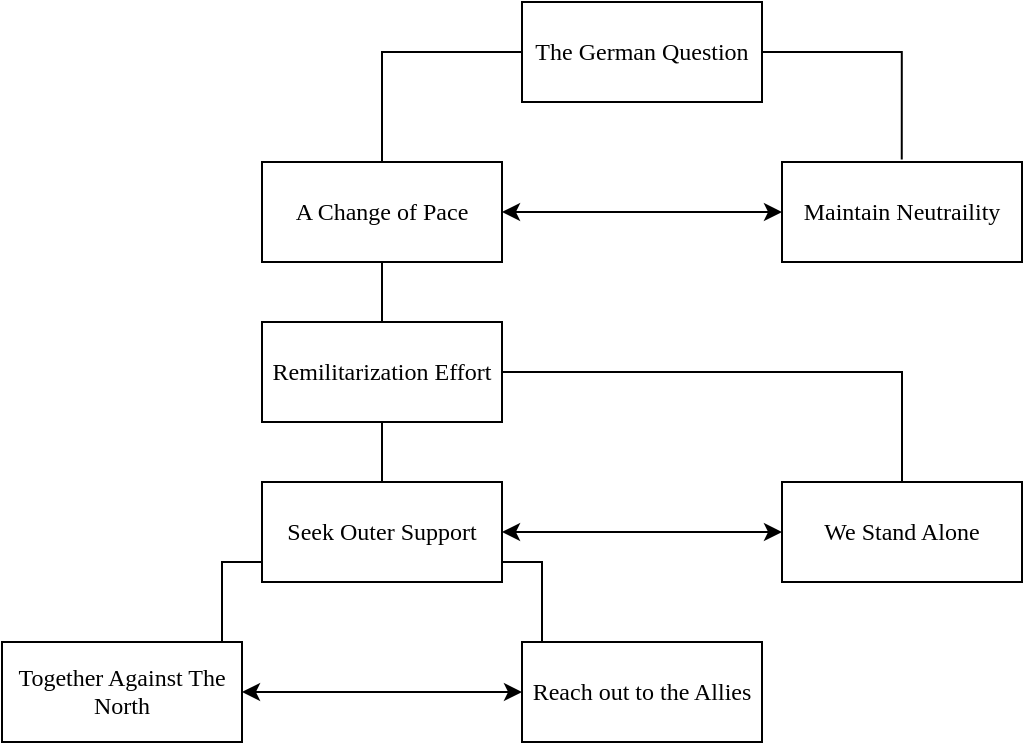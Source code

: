 <mxfile>
    <diagram id="vjWazBJtSivHUVvGNKzA" name="Page-1">
        <mxGraphModel dx="106" dy="541" grid="1" gridSize="10" guides="1" tooltips="1" connect="1" arrows="1" fold="1" page="1" pageScale="1" pageWidth="850" pageHeight="1100" math="0" shadow="0">
            <root>
                <mxCell id="0"/>
                <mxCell id="1" parent="0"/>
                <mxCell id="8" style="edgeStyle=orthogonalEdgeStyle;html=1;exitX=0;exitY=0.5;exitDx=0;exitDy=0;fontFamily=Times New Roman;fontSize=11;elbow=vertical;rounded=0;endArrow=none;endFill=0;" edge="1" parent="1" source="2">
                    <mxGeometry relative="1" as="geometry">
                        <mxPoint x="1160" y="110" as="targetPoint"/>
                        <Array as="points">
                            <mxPoint x="1150" y="55"/>
                            <mxPoint x="1150" y="110"/>
                        </Array>
                    </mxGeometry>
                </mxCell>
                <mxCell id="17" style="edgeStyle=orthogonalEdgeStyle;rounded=0;sketch=0;elbow=vertical;html=1;fontFamily=Times New Roman;fontSize=11;endArrow=none;endFill=0;entryX=0.499;entryY=-0.025;entryDx=0;entryDy=0;entryPerimeter=0;" edge="1" parent="1" source="2" target="6">
                    <mxGeometry relative="1" as="geometry">
                        <mxPoint x="1400" y="55" as="targetPoint"/>
                    </mxGeometry>
                </mxCell>
                <mxCell id="2" value="&lt;p style=&quot;line-height: 110%;&quot;&gt;&lt;font face=&quot;Times New Roman&quot;&gt;The German Question&lt;/font&gt;&lt;/p&gt;" style="rounded=0;whiteSpace=wrap;html=1;" vertex="1" parent="1">
                    <mxGeometry x="1220" y="30" width="120" height="50" as="geometry"/>
                </mxCell>
                <mxCell id="6" value="&lt;p style=&quot;line-height: 110%;&quot;&gt;&lt;font face=&quot;Times New Roman&quot;&gt;Maintain Neutraility&lt;/font&gt;&lt;/p&gt;" style="rounded=0;whiteSpace=wrap;html=1;" vertex="1" parent="1">
                    <mxGeometry x="1350" y="110" width="120" height="50" as="geometry"/>
                </mxCell>
                <mxCell id="19" style="edgeStyle=orthogonalEdgeStyle;rounded=0;sketch=0;html=1;entryX=0;entryY=0.5;entryDx=0;entryDy=0;fontFamily=Times New Roman;fontSize=11;endArrow=classic;endFill=1;elbow=vertical;startArrow=classic;startFill=1;" edge="1" parent="1" source="7" target="6">
                    <mxGeometry relative="1" as="geometry"/>
                </mxCell>
                <mxCell id="21" style="edgeStyle=orthogonalEdgeStyle;rounded=0;sketch=0;html=1;fontFamily=Times New Roman;fontSize=11;startArrow=none;startFill=0;endArrow=none;endFill=0;elbow=vertical;entryX=0.5;entryY=0;entryDx=0;entryDy=0;" edge="1" parent="1" source="7" target="20">
                    <mxGeometry relative="1" as="geometry">
                        <mxPoint x="1020" y="135" as="targetPoint"/>
                    </mxGeometry>
                </mxCell>
                <mxCell id="7" value="&lt;p style=&quot;line-height: 110%;&quot;&gt;&lt;font face=&quot;Times New Roman&quot;&gt;A Change of Pace&lt;/font&gt;&lt;/p&gt;" style="rounded=0;whiteSpace=wrap;html=1;" vertex="1" parent="1">
                    <mxGeometry x="1090" y="110" width="120" height="50" as="geometry"/>
                </mxCell>
                <mxCell id="35" style="edgeStyle=orthogonalEdgeStyle;rounded=0;sketch=0;html=1;fontFamily=Verdana;fontSize=11;startArrow=none;startFill=0;endArrow=none;endFill=0;elbow=vertical;entryX=0.5;entryY=0;entryDx=0;entryDy=0;" edge="1" parent="1" source="20" target="34">
                    <mxGeometry relative="1" as="geometry">
                        <mxPoint x="1410.0" y="215" as="targetPoint"/>
                    </mxGeometry>
                </mxCell>
                <mxCell id="20" value="&lt;p style=&quot;line-height: 110%;&quot;&gt;&lt;font face=&quot;Times New Roman&quot;&gt;Remilitarization Effort&lt;/font&gt;&lt;/p&gt;" style="rounded=0;whiteSpace=wrap;html=1;" vertex="1" parent="1">
                    <mxGeometry x="1090" y="190" width="120" height="50" as="geometry"/>
                </mxCell>
                <mxCell id="23" style="edgeStyle=orthogonalEdgeStyle;rounded=0;sketch=0;html=1;entryX=0.5;entryY=1;entryDx=0;entryDy=0;fontFamily=Times New Roman;fontSize=11;startArrow=none;startFill=0;endArrow=none;endFill=0;elbow=vertical;" edge="1" parent="1" source="22" target="20">
                    <mxGeometry relative="1" as="geometry"/>
                </mxCell>
                <mxCell id="31" style="edgeStyle=orthogonalEdgeStyle;rounded=0;sketch=0;html=1;fontFamily=Verdana;fontSize=11;startArrow=none;startFill=0;endArrow=none;endFill=0;elbow=vertical;entryX=0.5;entryY=0;entryDx=0;entryDy=0;exitX=1;exitY=0.8;exitDx=0;exitDy=0;exitPerimeter=0;" edge="1" parent="1" source="22" target="24">
                    <mxGeometry relative="1" as="geometry">
                        <mxPoint x="1230" y="295" as="targetPoint"/>
                        <Array as="points">
                            <mxPoint x="1230" y="310"/>
                            <mxPoint x="1230" y="350"/>
                        </Array>
                    </mxGeometry>
                </mxCell>
                <mxCell id="33" style="edgeStyle=orthogonalEdgeStyle;rounded=0;sketch=0;html=1;fontFamily=Verdana;fontSize=11;startArrow=none;startFill=0;endArrow=none;endFill=0;elbow=vertical;exitX=0.001;exitY=0.8;exitDx=0;exitDy=0;exitPerimeter=0;entryX=0.5;entryY=0;entryDx=0;entryDy=0;" edge="1" parent="1" source="22" target="26">
                    <mxGeometry relative="1" as="geometry">
                        <mxPoint x="1020" y="295" as="targetPoint"/>
                        <Array as="points">
                            <mxPoint x="1070" y="310"/>
                            <mxPoint x="1070" y="350"/>
                        </Array>
                    </mxGeometry>
                </mxCell>
                <mxCell id="22" value="&lt;p style=&quot;line-height: 110%;&quot;&gt;&lt;font face=&quot;Times New Roman&quot;&gt;Seek Outer Support&lt;/font&gt;&lt;/p&gt;" style="rounded=0;whiteSpace=wrap;html=1;" vertex="1" parent="1">
                    <mxGeometry x="1090" y="270" width="120" height="50" as="geometry"/>
                </mxCell>
                <mxCell id="27" style="edgeStyle=orthogonalEdgeStyle;rounded=0;sketch=0;html=1;entryX=1;entryY=0.5;entryDx=0;entryDy=0;fontFamily=Times New Roman;fontSize=11;startArrow=classic;startFill=1;endArrow=classic;endFill=1;elbow=vertical;" edge="1" parent="1" source="24" target="26">
                    <mxGeometry relative="1" as="geometry"/>
                </mxCell>
                <mxCell id="24" value="&lt;p style=&quot;line-height: 110%;&quot;&gt;&lt;font face=&quot;Times New Roman&quot;&gt;Reach out to the Allies&lt;/font&gt;&lt;/p&gt;" style="rounded=0;whiteSpace=wrap;html=1;" vertex="1" parent="1">
                    <mxGeometry x="1220" y="350" width="120" height="50" as="geometry"/>
                </mxCell>
                <mxCell id="26" value="&lt;p style=&quot;line-height: 110%;&quot;&gt;&lt;font face=&quot;Times New Roman&quot;&gt;Together Against The North&lt;/font&gt;&lt;/p&gt;" style="rounded=0;whiteSpace=wrap;html=1;" vertex="1" parent="1">
                    <mxGeometry x="960" y="350" width="120" height="50" as="geometry"/>
                </mxCell>
                <mxCell id="34" value="&lt;p style=&quot;line-height: 110%;&quot;&gt;&lt;font face=&quot;Times New Roman&quot;&gt;We Stand Alone&lt;/font&gt;&lt;/p&gt;" style="rounded=0;whiteSpace=wrap;html=1;" vertex="1" parent="1">
                    <mxGeometry x="1350" y="270" width="120" height="50" as="geometry"/>
                </mxCell>
                <mxCell id="36" value="" style="endArrow=classic;startArrow=classic;html=1;rounded=0;sketch=0;fontFamily=Verdana;fontSize=11;elbow=vertical;exitX=1;exitY=0.5;exitDx=0;exitDy=0;entryX=0;entryY=0.5;entryDx=0;entryDy=0;" edge="1" parent="1" source="22" target="34">
                    <mxGeometry width="50" height="50" relative="1" as="geometry">
                        <mxPoint x="1320" y="330" as="sourcePoint"/>
                        <mxPoint x="1370" y="280" as="targetPoint"/>
                        <Array as="points"/>
                    </mxGeometry>
                </mxCell>
            </root>
        </mxGraphModel>
    </diagram>
</mxfile>